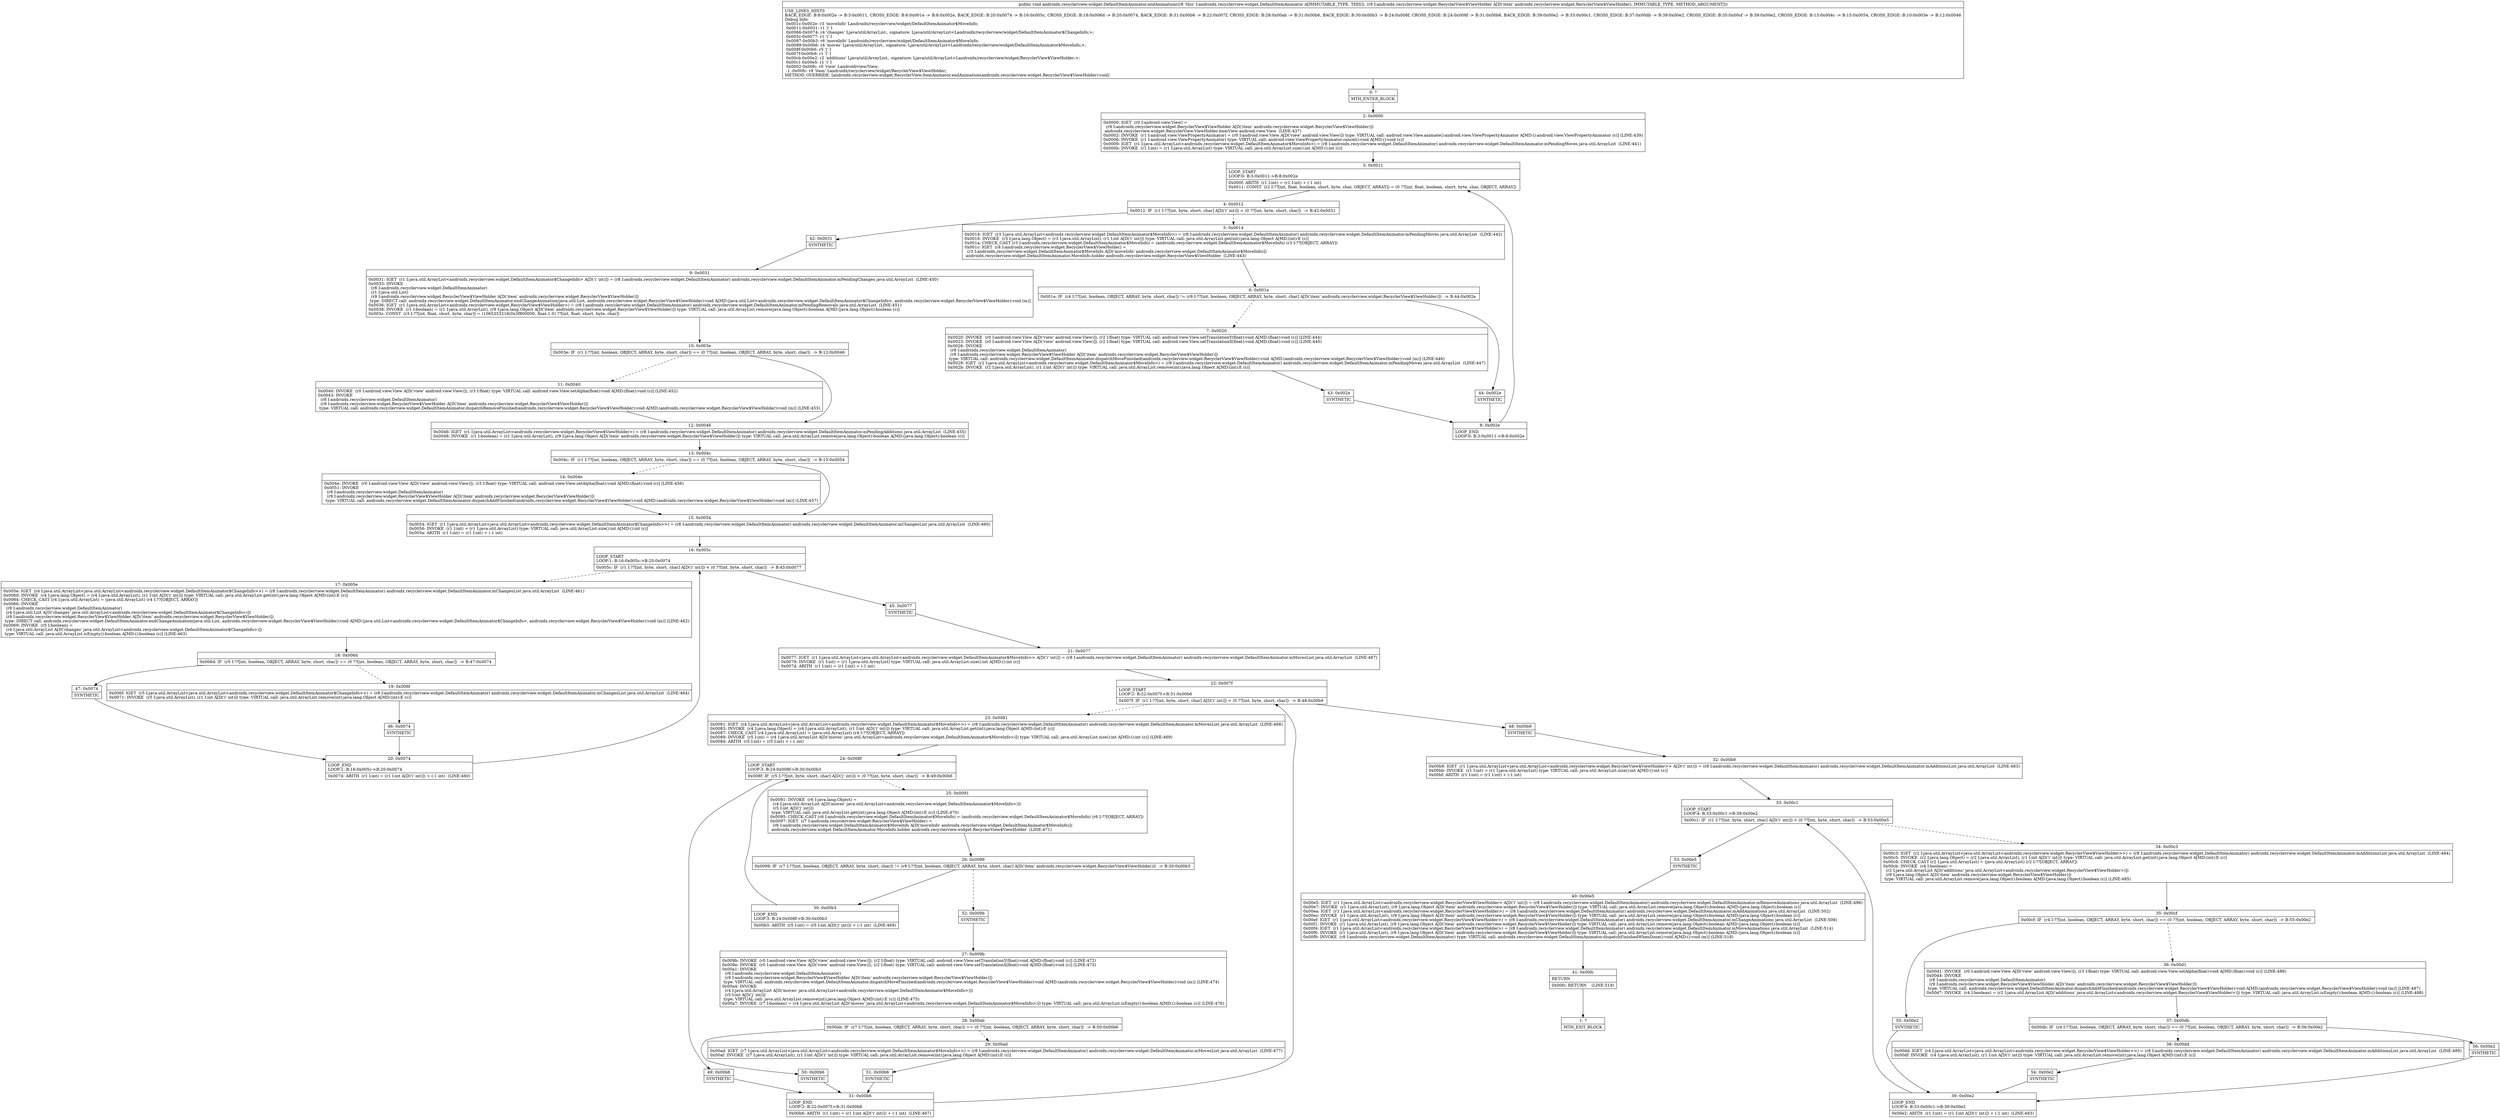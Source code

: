 digraph "CFG forandroidx.recyclerview.widget.DefaultItemAnimator.endAnimation(Landroidx\/recyclerview\/widget\/RecyclerView$ViewHolder;)V" {
Node_0 [shape=record,label="{0\:\ ?|MTH_ENTER_BLOCK\l}"];
Node_2 [shape=record,label="{2\:\ 0x0000|0x0000: IGET  (r0 I:android.view.View) = \l  (r9 I:androidx.recyclerview.widget.RecyclerView$ViewHolder A[D('item' androidx.recyclerview.widget.RecyclerView$ViewHolder)])\l androidx.recyclerview.widget.RecyclerView.ViewHolder.itemView android.view.View  (LINE:437)\l0x0002: INVOKE  (r1 I:android.view.ViewPropertyAnimator) = (r0 I:android.view.View A[D('view' android.view.View)]) type: VIRTUAL call: android.view.View.animate():android.view.ViewPropertyAnimator A[MD:():android.view.ViewPropertyAnimator (c)] (LINE:439)\l0x0006: INVOKE  (r1 I:android.view.ViewPropertyAnimator) type: VIRTUAL call: android.view.ViewPropertyAnimator.cancel():void A[MD:():void (c)]\l0x0009: IGET  (r1 I:java.util.ArrayList\<androidx.recyclerview.widget.DefaultItemAnimator$MoveInfo\>) = (r8 I:androidx.recyclerview.widget.DefaultItemAnimator) androidx.recyclerview.widget.DefaultItemAnimator.mPendingMoves java.util.ArrayList  (LINE:441)\l0x000b: INVOKE  (r1 I:int) = (r1 I:java.util.ArrayList) type: VIRTUAL call: java.util.ArrayList.size():int A[MD:():int (c)]\l}"];
Node_3 [shape=record,label="{3\:\ 0x0011|LOOP_START\lLOOP:0: B:3:0x0011\-\>B:8:0x002e\l|0x000f: ARITH  (r1 I:int) = (r1 I:int) + (\-1 int) \l0x0011: CONST  (r2 I:??[int, float, boolean, short, byte, char, OBJECT, ARRAY]) = (0 ??[int, float, boolean, short, byte, char, OBJECT, ARRAY]) \l}"];
Node_4 [shape=record,label="{4\:\ 0x0012|0x0012: IF  (r1 I:??[int, byte, short, char] A[D('i' int)]) \< (0 ??[int, byte, short, char])  \-\> B:42:0x0031 \l}"];
Node_5 [shape=record,label="{5\:\ 0x0014|0x0014: IGET  (r3 I:java.util.ArrayList\<androidx.recyclerview.widget.DefaultItemAnimator$MoveInfo\>) = (r8 I:androidx.recyclerview.widget.DefaultItemAnimator) androidx.recyclerview.widget.DefaultItemAnimator.mPendingMoves java.util.ArrayList  (LINE:442)\l0x0016: INVOKE  (r3 I:java.lang.Object) = (r3 I:java.util.ArrayList), (r1 I:int A[D('i' int)]) type: VIRTUAL call: java.util.ArrayList.get(int):java.lang.Object A[MD:(int):E (c)]\l0x001a: CHECK_CAST (r3 I:androidx.recyclerview.widget.DefaultItemAnimator$MoveInfo) = (androidx.recyclerview.widget.DefaultItemAnimator$MoveInfo) (r3 I:??[OBJECT, ARRAY]) \l0x001c: IGET  (r4 I:androidx.recyclerview.widget.RecyclerView$ViewHolder) = \l  (r3 I:androidx.recyclerview.widget.DefaultItemAnimator$MoveInfo A[D('moveInfo' androidx.recyclerview.widget.DefaultItemAnimator$MoveInfo)])\l androidx.recyclerview.widget.DefaultItemAnimator.MoveInfo.holder androidx.recyclerview.widget.RecyclerView$ViewHolder  (LINE:443)\l}"];
Node_6 [shape=record,label="{6\:\ 0x001e|0x001e: IF  (r4 I:??[int, boolean, OBJECT, ARRAY, byte, short, char]) != (r9 I:??[int, boolean, OBJECT, ARRAY, byte, short, char] A[D('item' androidx.recyclerview.widget.RecyclerView$ViewHolder)])  \-\> B:44:0x002e \l}"];
Node_7 [shape=record,label="{7\:\ 0x0020|0x0020: INVOKE  (r0 I:android.view.View A[D('view' android.view.View)]), (r2 I:float) type: VIRTUAL call: android.view.View.setTranslationY(float):void A[MD:(float):void (c)] (LINE:444)\l0x0023: INVOKE  (r0 I:android.view.View A[D('view' android.view.View)]), (r2 I:float) type: VIRTUAL call: android.view.View.setTranslationX(float):void A[MD:(float):void (c)] (LINE:445)\l0x0026: INVOKE  \l  (r8 I:androidx.recyclerview.widget.DefaultItemAnimator)\l  (r9 I:androidx.recyclerview.widget.RecyclerView$ViewHolder A[D('item' androidx.recyclerview.widget.RecyclerView$ViewHolder)])\l type: VIRTUAL call: androidx.recyclerview.widget.DefaultItemAnimator.dispatchMoveFinished(androidx.recyclerview.widget.RecyclerView$ViewHolder):void A[MD:(androidx.recyclerview.widget.RecyclerView$ViewHolder):void (m)] (LINE:446)\l0x0029: IGET  (r2 I:java.util.ArrayList\<androidx.recyclerview.widget.DefaultItemAnimator$MoveInfo\>) = (r8 I:androidx.recyclerview.widget.DefaultItemAnimator) androidx.recyclerview.widget.DefaultItemAnimator.mPendingMoves java.util.ArrayList  (LINE:447)\l0x002b: INVOKE  (r2 I:java.util.ArrayList), (r1 I:int A[D('i' int)]) type: VIRTUAL call: java.util.ArrayList.remove(int):java.lang.Object A[MD:(int):E (c)]\l}"];
Node_43 [shape=record,label="{43\:\ 0x002e|SYNTHETIC\l}"];
Node_8 [shape=record,label="{8\:\ 0x002e|LOOP_END\lLOOP:0: B:3:0x0011\-\>B:8:0x002e\l}"];
Node_44 [shape=record,label="{44\:\ 0x002e|SYNTHETIC\l}"];
Node_42 [shape=record,label="{42\:\ 0x0031|SYNTHETIC\l}"];
Node_9 [shape=record,label="{9\:\ 0x0031|0x0031: IGET  (r1 I:java.util.ArrayList\<androidx.recyclerview.widget.DefaultItemAnimator$ChangeInfo\> A[D('i' int)]) = (r8 I:androidx.recyclerview.widget.DefaultItemAnimator) androidx.recyclerview.widget.DefaultItemAnimator.mPendingChanges java.util.ArrayList  (LINE:450)\l0x0033: INVOKE  \l  (r8 I:androidx.recyclerview.widget.DefaultItemAnimator)\l  (r1 I:java.util.List)\l  (r9 I:androidx.recyclerview.widget.RecyclerView$ViewHolder A[D('item' androidx.recyclerview.widget.RecyclerView$ViewHolder)])\l type: DIRECT call: androidx.recyclerview.widget.DefaultItemAnimator.endChangeAnimation(java.util.List, androidx.recyclerview.widget.RecyclerView$ViewHolder):void A[MD:(java.util.List\<androidx.recyclerview.widget.DefaultItemAnimator$ChangeInfo\>, androidx.recyclerview.widget.RecyclerView$ViewHolder):void (m)]\l0x0036: IGET  (r1 I:java.util.ArrayList\<androidx.recyclerview.widget.RecyclerView$ViewHolder\>) = (r8 I:androidx.recyclerview.widget.DefaultItemAnimator) androidx.recyclerview.widget.DefaultItemAnimator.mPendingRemovals java.util.ArrayList  (LINE:451)\l0x0038: INVOKE  (r1 I:boolean) = (r1 I:java.util.ArrayList), (r9 I:java.lang.Object A[D('item' androidx.recyclerview.widget.RecyclerView$ViewHolder)]) type: VIRTUAL call: java.util.ArrayList.remove(java.lang.Object):boolean A[MD:(java.lang.Object):boolean (c)]\l0x003c: CONST  (r3 I:??[int, float, short, byte, char]) = (1065353216(0x3f800000, float:1.0) ??[int, float, short, byte, char]) \l}"];
Node_10 [shape=record,label="{10\:\ 0x003e|0x003e: IF  (r1 I:??[int, boolean, OBJECT, ARRAY, byte, short, char]) == (0 ??[int, boolean, OBJECT, ARRAY, byte, short, char])  \-\> B:12:0x0046 \l}"];
Node_11 [shape=record,label="{11\:\ 0x0040|0x0040: INVOKE  (r0 I:android.view.View A[D('view' android.view.View)]), (r3 I:float) type: VIRTUAL call: android.view.View.setAlpha(float):void A[MD:(float):void (c)] (LINE:452)\l0x0043: INVOKE  \l  (r8 I:androidx.recyclerview.widget.DefaultItemAnimator)\l  (r9 I:androidx.recyclerview.widget.RecyclerView$ViewHolder A[D('item' androidx.recyclerview.widget.RecyclerView$ViewHolder)])\l type: VIRTUAL call: androidx.recyclerview.widget.DefaultItemAnimator.dispatchRemoveFinished(androidx.recyclerview.widget.RecyclerView$ViewHolder):void A[MD:(androidx.recyclerview.widget.RecyclerView$ViewHolder):void (m)] (LINE:453)\l}"];
Node_12 [shape=record,label="{12\:\ 0x0046|0x0046: IGET  (r1 I:java.util.ArrayList\<androidx.recyclerview.widget.RecyclerView$ViewHolder\>) = (r8 I:androidx.recyclerview.widget.DefaultItemAnimator) androidx.recyclerview.widget.DefaultItemAnimator.mPendingAdditions java.util.ArrayList  (LINE:455)\l0x0048: INVOKE  (r1 I:boolean) = (r1 I:java.util.ArrayList), (r9 I:java.lang.Object A[D('item' androidx.recyclerview.widget.RecyclerView$ViewHolder)]) type: VIRTUAL call: java.util.ArrayList.remove(java.lang.Object):boolean A[MD:(java.lang.Object):boolean (c)]\l}"];
Node_13 [shape=record,label="{13\:\ 0x004c|0x004c: IF  (r1 I:??[int, boolean, OBJECT, ARRAY, byte, short, char]) == (0 ??[int, boolean, OBJECT, ARRAY, byte, short, char])  \-\> B:15:0x0054 \l}"];
Node_14 [shape=record,label="{14\:\ 0x004e|0x004e: INVOKE  (r0 I:android.view.View A[D('view' android.view.View)]), (r3 I:float) type: VIRTUAL call: android.view.View.setAlpha(float):void A[MD:(float):void (c)] (LINE:456)\l0x0051: INVOKE  \l  (r8 I:androidx.recyclerview.widget.DefaultItemAnimator)\l  (r9 I:androidx.recyclerview.widget.RecyclerView$ViewHolder A[D('item' androidx.recyclerview.widget.RecyclerView$ViewHolder)])\l type: VIRTUAL call: androidx.recyclerview.widget.DefaultItemAnimator.dispatchAddFinished(androidx.recyclerview.widget.RecyclerView$ViewHolder):void A[MD:(androidx.recyclerview.widget.RecyclerView$ViewHolder):void (m)] (LINE:457)\l}"];
Node_15 [shape=record,label="{15\:\ 0x0054|0x0054: IGET  (r1 I:java.util.ArrayList\<java.util.ArrayList\<androidx.recyclerview.widget.DefaultItemAnimator$ChangeInfo\>\>) = (r8 I:androidx.recyclerview.widget.DefaultItemAnimator) androidx.recyclerview.widget.DefaultItemAnimator.mChangesList java.util.ArrayList  (LINE:460)\l0x0056: INVOKE  (r1 I:int) = (r1 I:java.util.ArrayList) type: VIRTUAL call: java.util.ArrayList.size():int A[MD:():int (c)]\l0x005a: ARITH  (r1 I:int) = (r1 I:int) + (\-1 int) \l}"];
Node_16 [shape=record,label="{16\:\ 0x005c|LOOP_START\lLOOP:1: B:16:0x005c\-\>B:20:0x0074\l|0x005c: IF  (r1 I:??[int, byte, short, char] A[D('i' int)]) \< (0 ??[int, byte, short, char])  \-\> B:45:0x0077 \l}"];
Node_17 [shape=record,label="{17\:\ 0x005e|0x005e: IGET  (r4 I:java.util.ArrayList\<java.util.ArrayList\<androidx.recyclerview.widget.DefaultItemAnimator$ChangeInfo\>\>) = (r8 I:androidx.recyclerview.widget.DefaultItemAnimator) androidx.recyclerview.widget.DefaultItemAnimator.mChangesList java.util.ArrayList  (LINE:461)\l0x0060: INVOKE  (r4 I:java.lang.Object) = (r4 I:java.util.ArrayList), (r1 I:int A[D('i' int)]) type: VIRTUAL call: java.util.ArrayList.get(int):java.lang.Object A[MD:(int):E (c)]\l0x0064: CHECK_CAST (r4 I:java.util.ArrayList) = (java.util.ArrayList) (r4 I:??[OBJECT, ARRAY]) \l0x0066: INVOKE  \l  (r8 I:androidx.recyclerview.widget.DefaultItemAnimator)\l  (r4 I:java.util.List A[D('changes' java.util.ArrayList\<androidx.recyclerview.widget.DefaultItemAnimator$ChangeInfo\>)])\l  (r9 I:androidx.recyclerview.widget.RecyclerView$ViewHolder A[D('item' androidx.recyclerview.widget.RecyclerView$ViewHolder)])\l type: DIRECT call: androidx.recyclerview.widget.DefaultItemAnimator.endChangeAnimation(java.util.List, androidx.recyclerview.widget.RecyclerView$ViewHolder):void A[MD:(java.util.List\<androidx.recyclerview.widget.DefaultItemAnimator$ChangeInfo\>, androidx.recyclerview.widget.RecyclerView$ViewHolder):void (m)] (LINE:462)\l0x0069: INVOKE  (r5 I:boolean) = \l  (r4 I:java.util.ArrayList A[D('changes' java.util.ArrayList\<androidx.recyclerview.widget.DefaultItemAnimator$ChangeInfo\>)])\l type: VIRTUAL call: java.util.ArrayList.isEmpty():boolean A[MD:():boolean (c)] (LINE:463)\l}"];
Node_18 [shape=record,label="{18\:\ 0x006d|0x006d: IF  (r5 I:??[int, boolean, OBJECT, ARRAY, byte, short, char]) == (0 ??[int, boolean, OBJECT, ARRAY, byte, short, char])  \-\> B:47:0x0074 \l}"];
Node_19 [shape=record,label="{19\:\ 0x006f|0x006f: IGET  (r5 I:java.util.ArrayList\<java.util.ArrayList\<androidx.recyclerview.widget.DefaultItemAnimator$ChangeInfo\>\>) = (r8 I:androidx.recyclerview.widget.DefaultItemAnimator) androidx.recyclerview.widget.DefaultItemAnimator.mChangesList java.util.ArrayList  (LINE:464)\l0x0071: INVOKE  (r5 I:java.util.ArrayList), (r1 I:int A[D('i' int)]) type: VIRTUAL call: java.util.ArrayList.remove(int):java.lang.Object A[MD:(int):E (c)]\l}"];
Node_46 [shape=record,label="{46\:\ 0x0074|SYNTHETIC\l}"];
Node_20 [shape=record,label="{20\:\ 0x0074|LOOP_END\lLOOP:1: B:16:0x005c\-\>B:20:0x0074\l|0x0074: ARITH  (r1 I:int) = (r1 I:int A[D('i' int)]) + (\-1 int)  (LINE:460)\l}"];
Node_47 [shape=record,label="{47\:\ 0x0074|SYNTHETIC\l}"];
Node_45 [shape=record,label="{45\:\ 0x0077|SYNTHETIC\l}"];
Node_21 [shape=record,label="{21\:\ 0x0077|0x0077: IGET  (r1 I:java.util.ArrayList\<java.util.ArrayList\<androidx.recyclerview.widget.DefaultItemAnimator$MoveInfo\>\> A[D('i' int)]) = (r8 I:androidx.recyclerview.widget.DefaultItemAnimator) androidx.recyclerview.widget.DefaultItemAnimator.mMovesList java.util.ArrayList  (LINE:467)\l0x0079: INVOKE  (r1 I:int) = (r1 I:java.util.ArrayList) type: VIRTUAL call: java.util.ArrayList.size():int A[MD:():int (c)]\l0x007d: ARITH  (r1 I:int) = (r1 I:int) + (\-1 int) \l}"];
Node_22 [shape=record,label="{22\:\ 0x007f|LOOP_START\lLOOP:2: B:22:0x007f\-\>B:31:0x00b6\l|0x007f: IF  (r1 I:??[int, byte, short, char] A[D('i' int)]) \< (0 ??[int, byte, short, char])  \-\> B:48:0x00b9 \l}"];
Node_23 [shape=record,label="{23\:\ 0x0081|0x0081: IGET  (r4 I:java.util.ArrayList\<java.util.ArrayList\<androidx.recyclerview.widget.DefaultItemAnimator$MoveInfo\>\>) = (r8 I:androidx.recyclerview.widget.DefaultItemAnimator) androidx.recyclerview.widget.DefaultItemAnimator.mMovesList java.util.ArrayList  (LINE:468)\l0x0083: INVOKE  (r4 I:java.lang.Object) = (r4 I:java.util.ArrayList), (r1 I:int A[D('i' int)]) type: VIRTUAL call: java.util.ArrayList.get(int):java.lang.Object A[MD:(int):E (c)]\l0x0087: CHECK_CAST (r4 I:java.util.ArrayList) = (java.util.ArrayList) (r4 I:??[OBJECT, ARRAY]) \l0x0089: INVOKE  (r5 I:int) = (r4 I:java.util.ArrayList A[D('moves' java.util.ArrayList\<androidx.recyclerview.widget.DefaultItemAnimator$MoveInfo\>)]) type: VIRTUAL call: java.util.ArrayList.size():int A[MD:():int (c)] (LINE:469)\l0x008d: ARITH  (r5 I:int) = (r5 I:int) + (\-1 int) \l}"];
Node_24 [shape=record,label="{24\:\ 0x008f|LOOP_START\lLOOP:3: B:24:0x008f\-\>B:30:0x00b3\l|0x008f: IF  (r5 I:??[int, byte, short, char] A[D('j' int)]) \< (0 ??[int, byte, short, char])  \-\> B:49:0x00b6 \l}"];
Node_25 [shape=record,label="{25\:\ 0x0091|0x0091: INVOKE  (r6 I:java.lang.Object) = \l  (r4 I:java.util.ArrayList A[D('moves' java.util.ArrayList\<androidx.recyclerview.widget.DefaultItemAnimator$MoveInfo\>)])\l  (r5 I:int A[D('j' int)])\l type: VIRTUAL call: java.util.ArrayList.get(int):java.lang.Object A[MD:(int):E (c)] (LINE:470)\l0x0095: CHECK_CAST (r6 I:androidx.recyclerview.widget.DefaultItemAnimator$MoveInfo) = (androidx.recyclerview.widget.DefaultItemAnimator$MoveInfo) (r6 I:??[OBJECT, ARRAY]) \l0x0097: IGET  (r7 I:androidx.recyclerview.widget.RecyclerView$ViewHolder) = \l  (r6 I:androidx.recyclerview.widget.DefaultItemAnimator$MoveInfo A[D('moveInfo' androidx.recyclerview.widget.DefaultItemAnimator$MoveInfo)])\l androidx.recyclerview.widget.DefaultItemAnimator.MoveInfo.holder androidx.recyclerview.widget.RecyclerView$ViewHolder  (LINE:471)\l}"];
Node_26 [shape=record,label="{26\:\ 0x0099|0x0099: IF  (r7 I:??[int, boolean, OBJECT, ARRAY, byte, short, char]) != (r9 I:??[int, boolean, OBJECT, ARRAY, byte, short, char] A[D('item' androidx.recyclerview.widget.RecyclerView$ViewHolder)])  \-\> B:30:0x00b3 \l}"];
Node_30 [shape=record,label="{30\:\ 0x00b3|LOOP_END\lLOOP:3: B:24:0x008f\-\>B:30:0x00b3\l|0x00b3: ARITH  (r5 I:int) = (r5 I:int A[D('j' int)]) + (\-1 int)  (LINE:469)\l}"];
Node_52 [shape=record,label="{52\:\ 0x009b|SYNTHETIC\l}"];
Node_27 [shape=record,label="{27\:\ 0x009b|0x009b: INVOKE  (r0 I:android.view.View A[D('view' android.view.View)]), (r2 I:float) type: VIRTUAL call: android.view.View.setTranslationY(float):void A[MD:(float):void (c)] (LINE:472)\l0x009e: INVOKE  (r0 I:android.view.View A[D('view' android.view.View)]), (r2 I:float) type: VIRTUAL call: android.view.View.setTranslationX(float):void A[MD:(float):void (c)] (LINE:473)\l0x00a1: INVOKE  \l  (r8 I:androidx.recyclerview.widget.DefaultItemAnimator)\l  (r9 I:androidx.recyclerview.widget.RecyclerView$ViewHolder A[D('item' androidx.recyclerview.widget.RecyclerView$ViewHolder)])\l type: VIRTUAL call: androidx.recyclerview.widget.DefaultItemAnimator.dispatchMoveFinished(androidx.recyclerview.widget.RecyclerView$ViewHolder):void A[MD:(androidx.recyclerview.widget.RecyclerView$ViewHolder):void (m)] (LINE:474)\l0x00a4: INVOKE  \l  (r4 I:java.util.ArrayList A[D('moves' java.util.ArrayList\<androidx.recyclerview.widget.DefaultItemAnimator$MoveInfo\>)])\l  (r5 I:int A[D('j' int)])\l type: VIRTUAL call: java.util.ArrayList.remove(int):java.lang.Object A[MD:(int):E (c)] (LINE:475)\l0x00a7: INVOKE  (r7 I:boolean) = (r4 I:java.util.ArrayList A[D('moves' java.util.ArrayList\<androidx.recyclerview.widget.DefaultItemAnimator$MoveInfo\>)]) type: VIRTUAL call: java.util.ArrayList.isEmpty():boolean A[MD:():boolean (c)] (LINE:476)\l}"];
Node_28 [shape=record,label="{28\:\ 0x00ab|0x00ab: IF  (r7 I:??[int, boolean, OBJECT, ARRAY, byte, short, char]) == (0 ??[int, boolean, OBJECT, ARRAY, byte, short, char])  \-\> B:50:0x00b6 \l}"];
Node_29 [shape=record,label="{29\:\ 0x00ad|0x00ad: IGET  (r7 I:java.util.ArrayList\<java.util.ArrayList\<androidx.recyclerview.widget.DefaultItemAnimator$MoveInfo\>\>) = (r8 I:androidx.recyclerview.widget.DefaultItemAnimator) androidx.recyclerview.widget.DefaultItemAnimator.mMovesList java.util.ArrayList  (LINE:477)\l0x00af: INVOKE  (r7 I:java.util.ArrayList), (r1 I:int A[D('i' int)]) type: VIRTUAL call: java.util.ArrayList.remove(int):java.lang.Object A[MD:(int):E (c)]\l}"];
Node_51 [shape=record,label="{51\:\ 0x00b6|SYNTHETIC\l}"];
Node_31 [shape=record,label="{31\:\ 0x00b6|LOOP_END\lLOOP:2: B:22:0x007f\-\>B:31:0x00b6\l|0x00b6: ARITH  (r1 I:int) = (r1 I:int A[D('i' int)]) + (\-1 int)  (LINE:467)\l}"];
Node_50 [shape=record,label="{50\:\ 0x00b6|SYNTHETIC\l}"];
Node_49 [shape=record,label="{49\:\ 0x00b6|SYNTHETIC\l}"];
Node_48 [shape=record,label="{48\:\ 0x00b9|SYNTHETIC\l}"];
Node_32 [shape=record,label="{32\:\ 0x00b9|0x00b9: IGET  (r1 I:java.util.ArrayList\<java.util.ArrayList\<androidx.recyclerview.widget.RecyclerView$ViewHolder\>\> A[D('i' int)]) = (r8 I:androidx.recyclerview.widget.DefaultItemAnimator) androidx.recyclerview.widget.DefaultItemAnimator.mAdditionsList java.util.ArrayList  (LINE:483)\l0x00bb: INVOKE  (r1 I:int) = (r1 I:java.util.ArrayList) type: VIRTUAL call: java.util.ArrayList.size():int A[MD:():int (c)]\l0x00bf: ARITH  (r1 I:int) = (r1 I:int) + (\-1 int) \l}"];
Node_33 [shape=record,label="{33\:\ 0x00c1|LOOP_START\lLOOP:4: B:33:0x00c1\-\>B:39:0x00e2\l|0x00c1: IF  (r1 I:??[int, byte, short, char] A[D('i' int)]) \< (0 ??[int, byte, short, char])  \-\> B:53:0x00e5 \l}"];
Node_34 [shape=record,label="{34\:\ 0x00c3|0x00c3: IGET  (r2 I:java.util.ArrayList\<java.util.ArrayList\<androidx.recyclerview.widget.RecyclerView$ViewHolder\>\>) = (r8 I:androidx.recyclerview.widget.DefaultItemAnimator) androidx.recyclerview.widget.DefaultItemAnimator.mAdditionsList java.util.ArrayList  (LINE:484)\l0x00c5: INVOKE  (r2 I:java.lang.Object) = (r2 I:java.util.ArrayList), (r1 I:int A[D('i' int)]) type: VIRTUAL call: java.util.ArrayList.get(int):java.lang.Object A[MD:(int):E (c)]\l0x00c9: CHECK_CAST (r2 I:java.util.ArrayList) = (java.util.ArrayList) (r2 I:??[OBJECT, ARRAY]) \l0x00cb: INVOKE  (r4 I:boolean) = \l  (r2 I:java.util.ArrayList A[D('additions' java.util.ArrayList\<androidx.recyclerview.widget.RecyclerView$ViewHolder\>)])\l  (r9 I:java.lang.Object A[D('item' androidx.recyclerview.widget.RecyclerView$ViewHolder)])\l type: VIRTUAL call: java.util.ArrayList.remove(java.lang.Object):boolean A[MD:(java.lang.Object):boolean (c)] (LINE:485)\l}"];
Node_35 [shape=record,label="{35\:\ 0x00cf|0x00cf: IF  (r4 I:??[int, boolean, OBJECT, ARRAY, byte, short, char]) == (0 ??[int, boolean, OBJECT, ARRAY, byte, short, char])  \-\> B:55:0x00e2 \l}"];
Node_36 [shape=record,label="{36\:\ 0x00d1|0x00d1: INVOKE  (r0 I:android.view.View A[D('view' android.view.View)]), (r3 I:float) type: VIRTUAL call: android.view.View.setAlpha(float):void A[MD:(float):void (c)] (LINE:486)\l0x00d4: INVOKE  \l  (r8 I:androidx.recyclerview.widget.DefaultItemAnimator)\l  (r9 I:androidx.recyclerview.widget.RecyclerView$ViewHolder A[D('item' androidx.recyclerview.widget.RecyclerView$ViewHolder)])\l type: VIRTUAL call: androidx.recyclerview.widget.DefaultItemAnimator.dispatchAddFinished(androidx.recyclerview.widget.RecyclerView$ViewHolder):void A[MD:(androidx.recyclerview.widget.RecyclerView$ViewHolder):void (m)] (LINE:487)\l0x00d7: INVOKE  (r4 I:boolean) = (r2 I:java.util.ArrayList A[D('additions' java.util.ArrayList\<androidx.recyclerview.widget.RecyclerView$ViewHolder\>)]) type: VIRTUAL call: java.util.ArrayList.isEmpty():boolean A[MD:():boolean (c)] (LINE:488)\l}"];
Node_37 [shape=record,label="{37\:\ 0x00db|0x00db: IF  (r4 I:??[int, boolean, OBJECT, ARRAY, byte, short, char]) == (0 ??[int, boolean, OBJECT, ARRAY, byte, short, char])  \-\> B:56:0x00e2 \l}"];
Node_38 [shape=record,label="{38\:\ 0x00dd|0x00dd: IGET  (r4 I:java.util.ArrayList\<java.util.ArrayList\<androidx.recyclerview.widget.RecyclerView$ViewHolder\>\>) = (r8 I:androidx.recyclerview.widget.DefaultItemAnimator) androidx.recyclerview.widget.DefaultItemAnimator.mAdditionsList java.util.ArrayList  (LINE:489)\l0x00df: INVOKE  (r4 I:java.util.ArrayList), (r1 I:int A[D('i' int)]) type: VIRTUAL call: java.util.ArrayList.remove(int):java.lang.Object A[MD:(int):E (c)]\l}"];
Node_54 [shape=record,label="{54\:\ 0x00e2|SYNTHETIC\l}"];
Node_39 [shape=record,label="{39\:\ 0x00e2|LOOP_END\lLOOP:4: B:33:0x00c1\-\>B:39:0x00e2\l|0x00e2: ARITH  (r1 I:int) = (r1 I:int A[D('i' int)]) + (\-1 int)  (LINE:483)\l}"];
Node_56 [shape=record,label="{56\:\ 0x00e2|SYNTHETIC\l}"];
Node_55 [shape=record,label="{55\:\ 0x00e2|SYNTHETIC\l}"];
Node_53 [shape=record,label="{53\:\ 0x00e5|SYNTHETIC\l}"];
Node_40 [shape=record,label="{40\:\ 0x00e5|0x00e5: IGET  (r1 I:java.util.ArrayList\<androidx.recyclerview.widget.RecyclerView$ViewHolder\> A[D('i' int)]) = (r8 I:androidx.recyclerview.widget.DefaultItemAnimator) androidx.recyclerview.widget.DefaultItemAnimator.mRemoveAnimations java.util.ArrayList  (LINE:496)\l0x00e7: INVOKE  (r1 I:java.util.ArrayList), (r9 I:java.lang.Object A[D('item' androidx.recyclerview.widget.RecyclerView$ViewHolder)]) type: VIRTUAL call: java.util.ArrayList.remove(java.lang.Object):boolean A[MD:(java.lang.Object):boolean (c)]\l0x00ea: IGET  (r1 I:java.util.ArrayList\<androidx.recyclerview.widget.RecyclerView$ViewHolder\>) = (r8 I:androidx.recyclerview.widget.DefaultItemAnimator) androidx.recyclerview.widget.DefaultItemAnimator.mAddAnimations java.util.ArrayList  (LINE:502)\l0x00ec: INVOKE  (r1 I:java.util.ArrayList), (r9 I:java.lang.Object A[D('item' androidx.recyclerview.widget.RecyclerView$ViewHolder)]) type: VIRTUAL call: java.util.ArrayList.remove(java.lang.Object):boolean A[MD:(java.lang.Object):boolean (c)]\l0x00ef: IGET  (r1 I:java.util.ArrayList\<androidx.recyclerview.widget.RecyclerView$ViewHolder\>) = (r8 I:androidx.recyclerview.widget.DefaultItemAnimator) androidx.recyclerview.widget.DefaultItemAnimator.mChangeAnimations java.util.ArrayList  (LINE:508)\l0x00f1: INVOKE  (r1 I:java.util.ArrayList), (r9 I:java.lang.Object A[D('item' androidx.recyclerview.widget.RecyclerView$ViewHolder)]) type: VIRTUAL call: java.util.ArrayList.remove(java.lang.Object):boolean A[MD:(java.lang.Object):boolean (c)]\l0x00f4: IGET  (r1 I:java.util.ArrayList\<androidx.recyclerview.widget.RecyclerView$ViewHolder\>) = (r8 I:androidx.recyclerview.widget.DefaultItemAnimator) androidx.recyclerview.widget.DefaultItemAnimator.mMoveAnimations java.util.ArrayList  (LINE:514)\l0x00f6: INVOKE  (r1 I:java.util.ArrayList), (r9 I:java.lang.Object A[D('item' androidx.recyclerview.widget.RecyclerView$ViewHolder)]) type: VIRTUAL call: java.util.ArrayList.remove(java.lang.Object):boolean A[MD:(java.lang.Object):boolean (c)]\l0x00f9: INVOKE  (r8 I:androidx.recyclerview.widget.DefaultItemAnimator) type: VIRTUAL call: androidx.recyclerview.widget.DefaultItemAnimator.dispatchFinishedWhenDone():void A[MD:():void (m)] (LINE:518)\l}"];
Node_41 [shape=record,label="{41\:\ 0x00fc|RETURN\l|0x00fc: RETURN    (LINE:519)\l}"];
Node_1 [shape=record,label="{1\:\ ?|MTH_EXIT_BLOCK\l}"];
MethodNode[shape=record,label="{public void androidx.recyclerview.widget.DefaultItemAnimator.endAnimation((r8 'this' I:androidx.recyclerview.widget.DefaultItemAnimator A[IMMUTABLE_TYPE, THIS]), (r9 I:androidx.recyclerview.widget.RecyclerView$ViewHolder A[D('item' androidx.recyclerview.widget.RecyclerView$ViewHolder), IMMUTABLE_TYPE, METHOD_ARGUMENT]))  | USE_LINES_HINTS\lBACK_EDGE: B:8:0x002e \-\> B:3:0x0011, CROSS_EDGE: B:6:0x001e \-\> B:8:0x002e, BACK_EDGE: B:20:0x0074 \-\> B:16:0x005c, CROSS_EDGE: B:18:0x006d \-\> B:20:0x0074, BACK_EDGE: B:31:0x00b6 \-\> B:22:0x007f, CROSS_EDGE: B:28:0x00ab \-\> B:31:0x00b6, BACK_EDGE: B:30:0x00b3 \-\> B:24:0x008f, CROSS_EDGE: B:24:0x008f \-\> B:31:0x00b6, BACK_EDGE: B:39:0x00e2 \-\> B:33:0x00c1, CROSS_EDGE: B:37:0x00db \-\> B:39:0x00e2, CROSS_EDGE: B:35:0x00cf \-\> B:39:0x00e2, CROSS_EDGE: B:13:0x004c \-\> B:15:0x0054, CROSS_EDGE: B:10:0x003e \-\> B:12:0x0046\lDebug Info:\l  0x001c\-0x002e: r3 'moveInfo' Landroidx\/recyclerview\/widget\/DefaultItemAnimator$MoveInfo;\l  0x0011\-0x0031: r1 'i' I\l  0x0066\-0x0074: r4 'changes' Ljava\/util\/ArrayList;, signature: Ljava\/util\/ArrayList\<Landroidx\/recyclerview\/widget\/DefaultItemAnimator$ChangeInfo;\>;\l  0x005c\-0x0077: r1 'i' I\l  0x0097\-0x00b3: r6 'moveInfo' Landroidx\/recyclerview\/widget\/DefaultItemAnimator$MoveInfo;\l  0x0089\-0x00b6: r4 'moves' Ljava\/util\/ArrayList;, signature: Ljava\/util\/ArrayList\<Landroidx\/recyclerview\/widget\/DefaultItemAnimator$MoveInfo;\>;\l  0x008f\-0x00b6: r5 'j' I\l  0x007f\-0x00b9: r1 'i' I\l  0x00cb\-0x00e2: r2 'additions' Ljava\/util\/ArrayList;, signature: Ljava\/util\/ArrayList\<Landroidx\/recyclerview\/widget\/RecyclerView$ViewHolder;\>;\l  0x00c1\-0x00e5: r1 'i' I\l  0x0002\-0x00fc: r0 'view' Landroid\/view\/View;\l  \-1 \-0x00fc: r9 'item' Landroidx\/recyclerview\/widget\/RecyclerView$ViewHolder;\lMETHOD_OVERRIDE: [androidx.recyclerview.widget.RecyclerView.ItemAnimator.endAnimation(androidx.recyclerview.widget.RecyclerView$ViewHolder):void]\l}"];
MethodNode -> Node_0;Node_0 -> Node_2;
Node_2 -> Node_3;
Node_3 -> Node_4;
Node_4 -> Node_5[style=dashed];
Node_4 -> Node_42;
Node_5 -> Node_6;
Node_6 -> Node_7[style=dashed];
Node_6 -> Node_44;
Node_7 -> Node_43;
Node_43 -> Node_8;
Node_8 -> Node_3;
Node_44 -> Node_8;
Node_42 -> Node_9;
Node_9 -> Node_10;
Node_10 -> Node_11[style=dashed];
Node_10 -> Node_12;
Node_11 -> Node_12;
Node_12 -> Node_13;
Node_13 -> Node_14[style=dashed];
Node_13 -> Node_15;
Node_14 -> Node_15;
Node_15 -> Node_16;
Node_16 -> Node_17[style=dashed];
Node_16 -> Node_45;
Node_17 -> Node_18;
Node_18 -> Node_19[style=dashed];
Node_18 -> Node_47;
Node_19 -> Node_46;
Node_46 -> Node_20;
Node_20 -> Node_16;
Node_47 -> Node_20;
Node_45 -> Node_21;
Node_21 -> Node_22;
Node_22 -> Node_23[style=dashed];
Node_22 -> Node_48;
Node_23 -> Node_24;
Node_24 -> Node_25[style=dashed];
Node_24 -> Node_49;
Node_25 -> Node_26;
Node_26 -> Node_30;
Node_26 -> Node_52[style=dashed];
Node_30 -> Node_24;
Node_52 -> Node_27;
Node_27 -> Node_28;
Node_28 -> Node_29[style=dashed];
Node_28 -> Node_50;
Node_29 -> Node_51;
Node_51 -> Node_31;
Node_31 -> Node_22;
Node_50 -> Node_31;
Node_49 -> Node_31;
Node_48 -> Node_32;
Node_32 -> Node_33;
Node_33 -> Node_34[style=dashed];
Node_33 -> Node_53;
Node_34 -> Node_35;
Node_35 -> Node_36[style=dashed];
Node_35 -> Node_55;
Node_36 -> Node_37;
Node_37 -> Node_38[style=dashed];
Node_37 -> Node_56;
Node_38 -> Node_54;
Node_54 -> Node_39;
Node_39 -> Node_33;
Node_56 -> Node_39;
Node_55 -> Node_39;
Node_53 -> Node_40;
Node_40 -> Node_41;
Node_41 -> Node_1;
}

